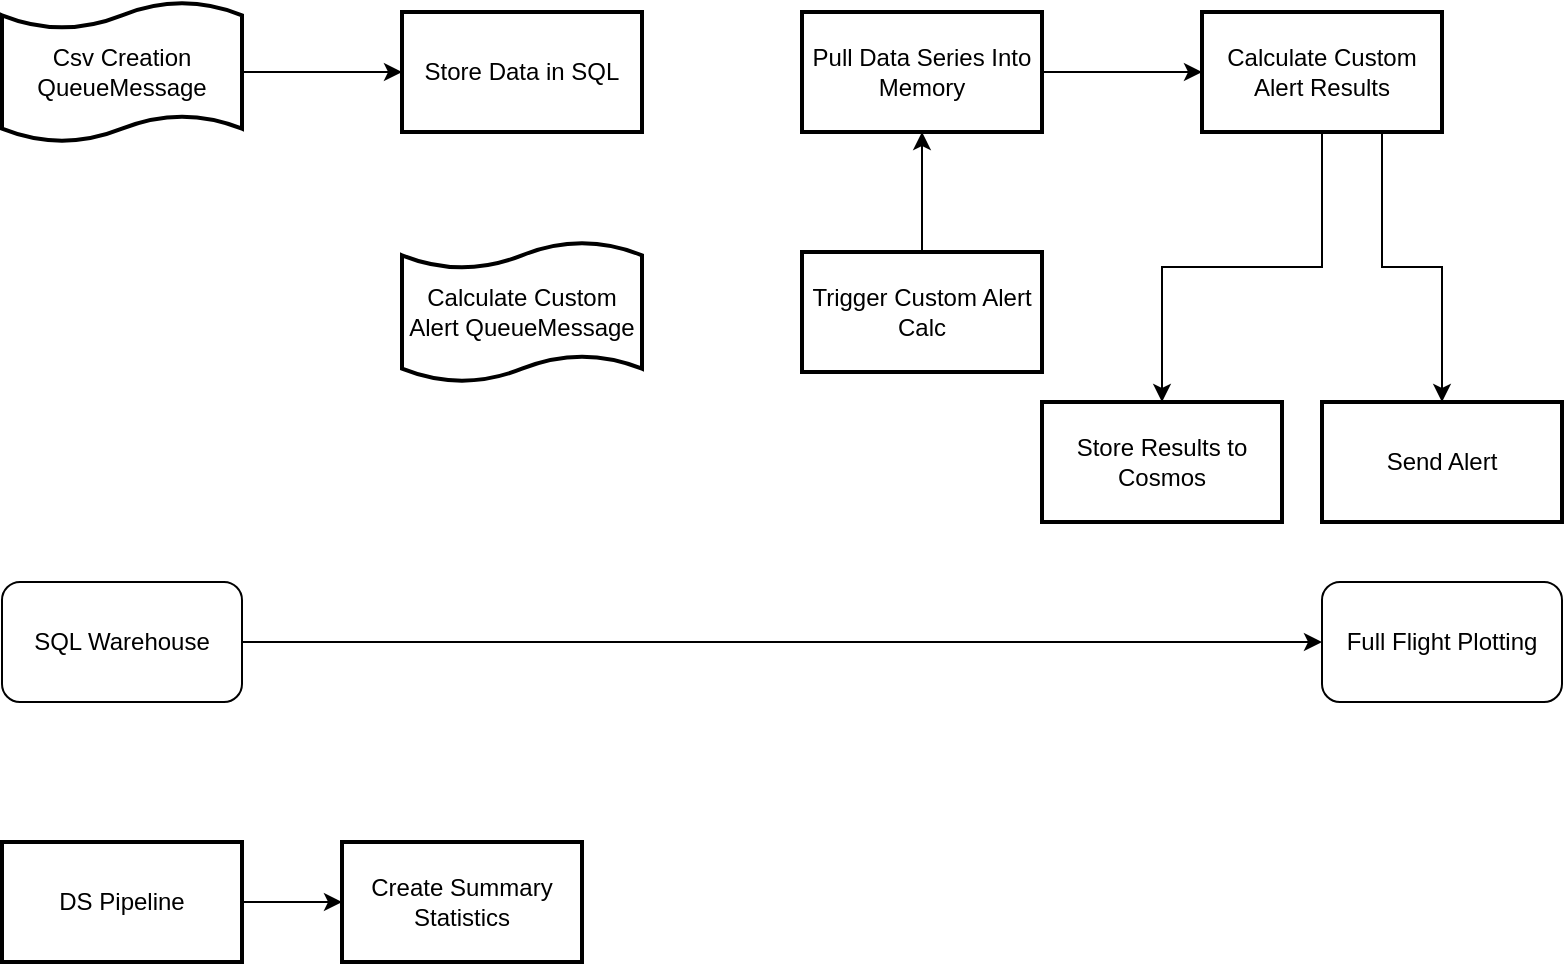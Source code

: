 <mxfile version="24.6.3" type="github">
  <diagram name="Page-1" id="GISTRxogogpx8yDHISPY">
    <mxGraphModel dx="1434" dy="746" grid="1" gridSize="10" guides="1" tooltips="1" connect="1" arrows="1" fold="1" page="1" pageScale="1" pageWidth="850" pageHeight="1100" math="0" shadow="0">
      <root>
        <mxCell id="0" />
        <mxCell id="1" parent="0" />
        <mxCell id="0d2JCtyAeMgKGs7tMCEY-2" value="" style="edgeStyle=orthogonalEdgeStyle;rounded=0;orthogonalLoop=1;jettySize=auto;html=1;" parent="1" source="qLUTxdZjefEvBJyTX5au-2" target="0d2JCtyAeMgKGs7tMCEY-1" edge="1">
          <mxGeometry relative="1" as="geometry" />
        </mxCell>
        <mxCell id="qLUTxdZjefEvBJyTX5au-2" value="Csv Creation QueueMessage" style="shape=tape;whiteSpace=wrap;html=1;strokeWidth=2;size=0.19" parent="1" vertex="1">
          <mxGeometry x="60" y="60" width="120" height="70" as="geometry" />
        </mxCell>
        <mxCell id="qLUTxdZjefEvBJyTX5au-15" value="" style="edgeStyle=orthogonalEdgeStyle;rounded=0;orthogonalLoop=1;jettySize=auto;html=1;" parent="1" source="qLUTxdZjefEvBJyTX5au-6" target="qLUTxdZjefEvBJyTX5au-14" edge="1">
          <mxGeometry relative="1" as="geometry" />
        </mxCell>
        <mxCell id="qLUTxdZjefEvBJyTX5au-6" value="Pull Data Series Into Memory" style="whiteSpace=wrap;html=1;strokeWidth=2;" parent="1" vertex="1">
          <mxGeometry x="460" y="65" width="120" height="60" as="geometry" />
        </mxCell>
        <mxCell id="qLUTxdZjefEvBJyTX5au-11" value="" style="edgeStyle=orthogonalEdgeStyle;rounded=0;orthogonalLoop=1;jettySize=auto;html=1;" parent="1" source="qLUTxdZjefEvBJyTX5au-8" edge="1">
          <mxGeometry relative="1" as="geometry">
            <mxPoint x="230" y="510" as="targetPoint" />
          </mxGeometry>
        </mxCell>
        <mxCell id="qLUTxdZjefEvBJyTX5au-8" value="DS Pipeline" style="whiteSpace=wrap;html=1;strokeWidth=2;" parent="1" vertex="1">
          <mxGeometry x="60" y="480" width="120" height="60" as="geometry" />
        </mxCell>
        <mxCell id="qLUTxdZjefEvBJyTX5au-12" value="Create Summary Statistics" style="whiteSpace=wrap;html=1;strokeWidth=2;" parent="1" vertex="1">
          <mxGeometry x="230" y="480" width="120" height="60" as="geometry" />
        </mxCell>
        <mxCell id="qLUTxdZjefEvBJyTX5au-18" value="" style="edgeStyle=orthogonalEdgeStyle;rounded=0;orthogonalLoop=1;jettySize=auto;html=1;exitX=0.75;exitY=1;exitDx=0;exitDy=0;" parent="1" source="qLUTxdZjefEvBJyTX5au-14" target="qLUTxdZjefEvBJyTX5au-16" edge="1">
          <mxGeometry relative="1" as="geometry" />
        </mxCell>
        <mxCell id="qLUTxdZjefEvBJyTX5au-21" value="" style="edgeStyle=orthogonalEdgeStyle;rounded=0;orthogonalLoop=1;jettySize=auto;html=1;" parent="1" source="qLUTxdZjefEvBJyTX5au-14" target="qLUTxdZjefEvBJyTX5au-20" edge="1">
          <mxGeometry relative="1" as="geometry" />
        </mxCell>
        <mxCell id="qLUTxdZjefEvBJyTX5au-14" value="Calculate Custom Alert Results" style="whiteSpace=wrap;html=1;strokeWidth=2;" parent="1" vertex="1">
          <mxGeometry x="660" y="65" width="120" height="60" as="geometry" />
        </mxCell>
        <mxCell id="qLUTxdZjefEvBJyTX5au-16" value="Send Alert " style="whiteSpace=wrap;html=1;strokeWidth=2;" parent="1" vertex="1">
          <mxGeometry x="720" y="260" width="120" height="60" as="geometry" />
        </mxCell>
        <mxCell id="qLUTxdZjefEvBJyTX5au-20" value="Store Results to Cosmos" style="whiteSpace=wrap;html=1;strokeWidth=2;" parent="1" vertex="1">
          <mxGeometry x="580" y="260" width="120" height="60" as="geometry" />
        </mxCell>
        <mxCell id="0d2JCtyAeMgKGs7tMCEY-1" value="Store Data in SQL" style="whiteSpace=wrap;html=1;strokeWidth=2;" parent="1" vertex="1">
          <mxGeometry x="260" y="65" width="120" height="60" as="geometry" />
        </mxCell>
        <mxCell id="0d2JCtyAeMgKGs7tMCEY-3" value="Calculate Custom Alert QueueMessage" style="shape=tape;whiteSpace=wrap;html=1;strokeWidth=2;size=0.19;" parent="1" vertex="1">
          <mxGeometry x="260" y="180" width="120" height="70" as="geometry" />
        </mxCell>
        <mxCell id="0d2JCtyAeMgKGs7tMCEY-7" style="edgeStyle=orthogonalEdgeStyle;rounded=0;orthogonalLoop=1;jettySize=auto;html=1;entryX=0.5;entryY=1;entryDx=0;entryDy=0;" parent="1" source="0d2JCtyAeMgKGs7tMCEY-5" target="qLUTxdZjefEvBJyTX5au-6" edge="1">
          <mxGeometry relative="1" as="geometry" />
        </mxCell>
        <mxCell id="0d2JCtyAeMgKGs7tMCEY-5" value="Trigger Custom Alert Calc" style="whiteSpace=wrap;html=1;strokeWidth=2;" parent="1" vertex="1">
          <mxGeometry x="460" y="185" width="120" height="60" as="geometry" />
        </mxCell>
        <mxCell id="0d2JCtyAeMgKGs7tMCEY-12" value="" style="edgeStyle=orthogonalEdgeStyle;rounded=0;orthogonalLoop=1;jettySize=auto;html=1;" parent="1" source="0d2JCtyAeMgKGs7tMCEY-10" target="0d2JCtyAeMgKGs7tMCEY-11" edge="1">
          <mxGeometry relative="1" as="geometry" />
        </mxCell>
        <mxCell id="0d2JCtyAeMgKGs7tMCEY-10" value="SQL Warehouse" style="rounded=1;whiteSpace=wrap;html=1;" parent="1" vertex="1">
          <mxGeometry x="60" y="350" width="120" height="60" as="geometry" />
        </mxCell>
        <mxCell id="0d2JCtyAeMgKGs7tMCEY-11" value="Full Flight Plotting" style="whiteSpace=wrap;html=1;rounded=1;" parent="1" vertex="1">
          <mxGeometry x="720" y="350" width="120" height="60" as="geometry" />
        </mxCell>
      </root>
    </mxGraphModel>
  </diagram>
</mxfile>
